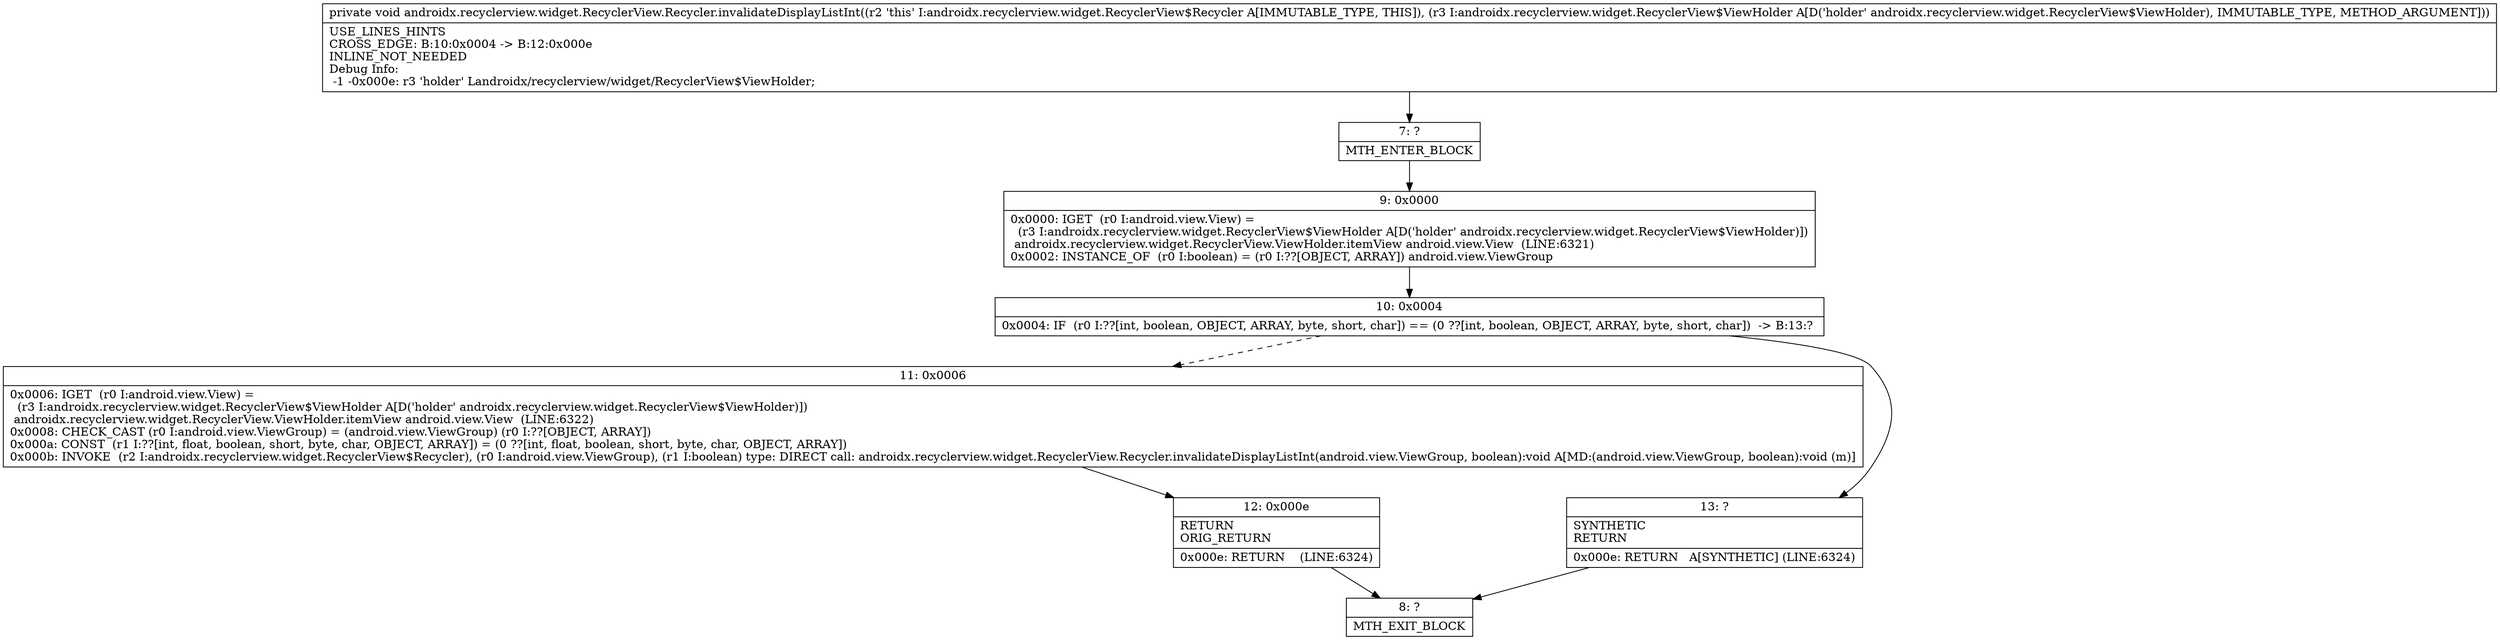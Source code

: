 digraph "CFG forandroidx.recyclerview.widget.RecyclerView.Recycler.invalidateDisplayListInt(Landroidx\/recyclerview\/widget\/RecyclerView$ViewHolder;)V" {
Node_7 [shape=record,label="{7\:\ ?|MTH_ENTER_BLOCK\l}"];
Node_9 [shape=record,label="{9\:\ 0x0000|0x0000: IGET  (r0 I:android.view.View) = \l  (r3 I:androidx.recyclerview.widget.RecyclerView$ViewHolder A[D('holder' androidx.recyclerview.widget.RecyclerView$ViewHolder)])\l androidx.recyclerview.widget.RecyclerView.ViewHolder.itemView android.view.View  (LINE:6321)\l0x0002: INSTANCE_OF  (r0 I:boolean) = (r0 I:??[OBJECT, ARRAY]) android.view.ViewGroup \l}"];
Node_10 [shape=record,label="{10\:\ 0x0004|0x0004: IF  (r0 I:??[int, boolean, OBJECT, ARRAY, byte, short, char]) == (0 ??[int, boolean, OBJECT, ARRAY, byte, short, char])  \-\> B:13:? \l}"];
Node_11 [shape=record,label="{11\:\ 0x0006|0x0006: IGET  (r0 I:android.view.View) = \l  (r3 I:androidx.recyclerview.widget.RecyclerView$ViewHolder A[D('holder' androidx.recyclerview.widget.RecyclerView$ViewHolder)])\l androidx.recyclerview.widget.RecyclerView.ViewHolder.itemView android.view.View  (LINE:6322)\l0x0008: CHECK_CAST (r0 I:android.view.ViewGroup) = (android.view.ViewGroup) (r0 I:??[OBJECT, ARRAY]) \l0x000a: CONST  (r1 I:??[int, float, boolean, short, byte, char, OBJECT, ARRAY]) = (0 ??[int, float, boolean, short, byte, char, OBJECT, ARRAY]) \l0x000b: INVOKE  (r2 I:androidx.recyclerview.widget.RecyclerView$Recycler), (r0 I:android.view.ViewGroup), (r1 I:boolean) type: DIRECT call: androidx.recyclerview.widget.RecyclerView.Recycler.invalidateDisplayListInt(android.view.ViewGroup, boolean):void A[MD:(android.view.ViewGroup, boolean):void (m)]\l}"];
Node_12 [shape=record,label="{12\:\ 0x000e|RETURN\lORIG_RETURN\l|0x000e: RETURN    (LINE:6324)\l}"];
Node_8 [shape=record,label="{8\:\ ?|MTH_EXIT_BLOCK\l}"];
Node_13 [shape=record,label="{13\:\ ?|SYNTHETIC\lRETURN\l|0x000e: RETURN   A[SYNTHETIC] (LINE:6324)\l}"];
MethodNode[shape=record,label="{private void androidx.recyclerview.widget.RecyclerView.Recycler.invalidateDisplayListInt((r2 'this' I:androidx.recyclerview.widget.RecyclerView$Recycler A[IMMUTABLE_TYPE, THIS]), (r3 I:androidx.recyclerview.widget.RecyclerView$ViewHolder A[D('holder' androidx.recyclerview.widget.RecyclerView$ViewHolder), IMMUTABLE_TYPE, METHOD_ARGUMENT]))  | USE_LINES_HINTS\lCROSS_EDGE: B:10:0x0004 \-\> B:12:0x000e\lINLINE_NOT_NEEDED\lDebug Info:\l  \-1 \-0x000e: r3 'holder' Landroidx\/recyclerview\/widget\/RecyclerView$ViewHolder;\l}"];
MethodNode -> Node_7;Node_7 -> Node_9;
Node_9 -> Node_10;
Node_10 -> Node_11[style=dashed];
Node_10 -> Node_13;
Node_11 -> Node_12;
Node_12 -> Node_8;
Node_13 -> Node_8;
}

